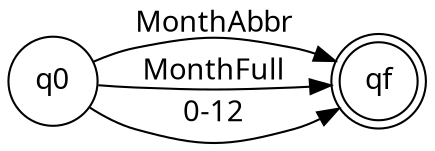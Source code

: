 digraph month {
	rankdir=LR;
    graph [fontname = "DIN"];
    node  [fontname = "DIN"];
    edge  [fontname = "DIN"];
	node [shape = doublecircle]; qf;
	node [shape = circle];

	q0 -> qf [ label = "MonthAbbr" ];
	q0 -> qf [ label = "MonthFull" ];
	q0 -> qf [ label = "0-12" ];
}
